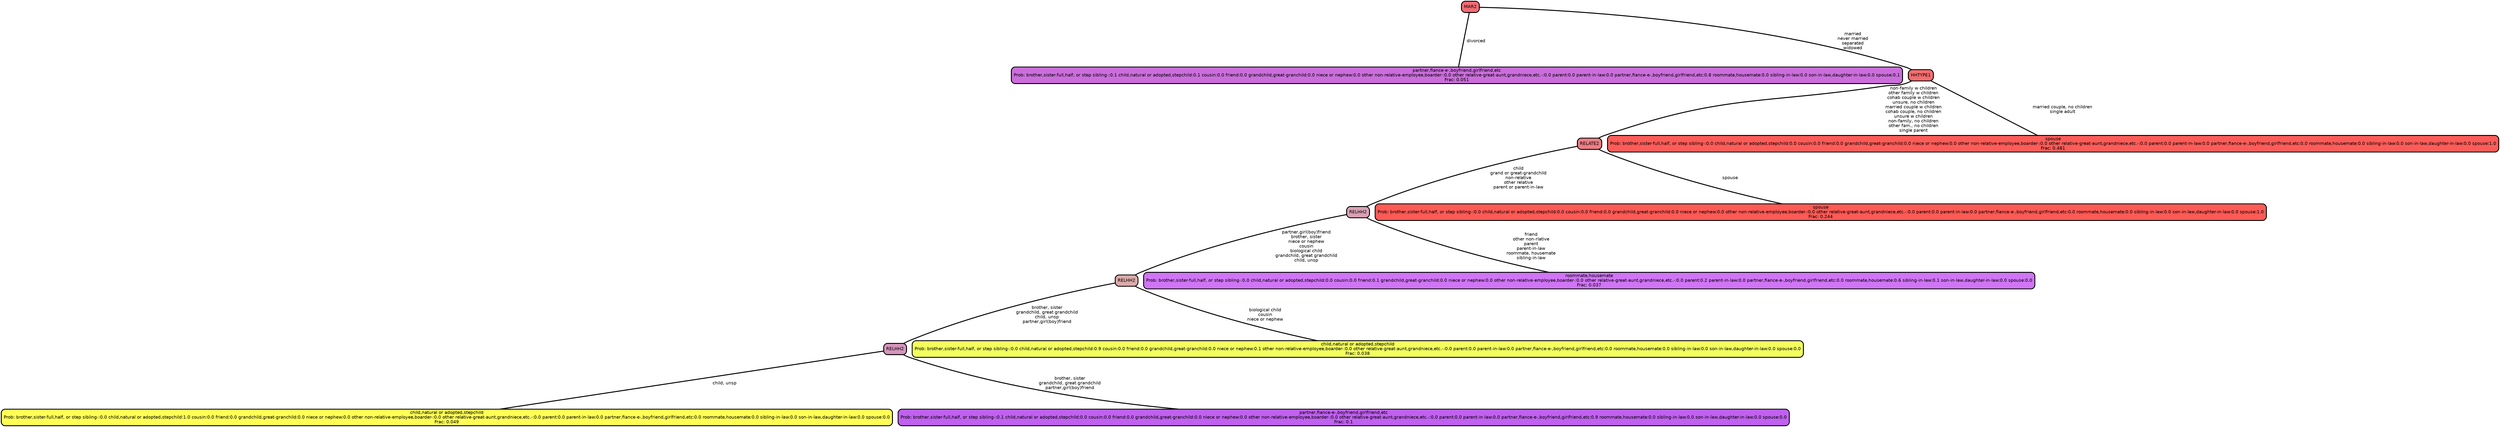 graph Tree {
node [shape=box, style="filled, rounded",color="black",penwidth="3",fontcolor="black",                 fontname=helvetica] ;
graph [ranksep="0 equally", splines=straight,                 bgcolor=transparent, dpi=200] ;
edge [fontname=helvetica, color=black] ;
0 [label="partner,fiance-e-,boyfriend,girlfriend,etc
Prob: brother,sister-full,half, or step sibling-:0.1 child,natural or adopted,stepchild:0.1 cousin:0.0 friend:0.0 grandchild,great-granchild:0.0 niece or nephew:0.0 other non-relative-employee,boarder-:0.0 other relative-great-aunt,grandniece,etc.-:0.0 parent:0.0 parent-in-law:0.0 partner,fiance-e-,boyfriend,girlfriend,etc:0.8 roommate,housemate:0.0 sibling-in-law:0.0 son-in-law,daughter-in-law:0.0 spouse:0.1
Frac: 0.051", fillcolor="#cb6edc"] ;
1 [label="MAR2", fillcolor="#f36c73"] ;
2 [label="child,natural or adopted,stepchild
Prob: brother,sister-full,half, or step sibling-:0.0 child,natural or adopted,stepchild:1.0 cousin:0.0 friend:0.0 grandchild,great-granchild:0.0 niece or nephew:0.0 other non-relative-employee,boarder-:0.0 other relative-great-aunt,grandniece,etc.-:0.0 parent:0.0 parent-in-law:0.0 partner,fiance-e-,boyfriend,girlfriend,etc:0.0 roommate,housemate:0.0 sibling-in-law:0.0 son-in-law,daughter-in-law:0.0 spouse:0.0
Frac: 0.049", fillcolor="#ffff55"] ;
3 [label="RELHH2", fillcolor="#d595bc"] ;
4 [label="partner,fiance-e-,boyfriend,girlfriend,etc
Prob: brother,sister-full,half, or step sibling-:0.1 child,natural or adopted,stepchild:0.0 cousin:0.0 friend:0.0 grandchild,great-granchild:0.0 niece or nephew:0.0 other non-relative-employee,boarder-:0.0 other relative-great-aunt,grandniece,etc.-:0.0 parent:0.0 parent-in-law:0.0 partner,fiance-e-,boyfriend,girlfriend,etc:0.9 roommate,housemate:0.0 sibling-in-law:0.0 son-in-law,daughter-in-law:0.0 spouse:0.0
Frac: 0.1", fillcolor="#c061ef"] ;
5 [label="RELHH2", fillcolor="#dbaaa9"] ;
6 [label="child,natural or adopted,stepchild
Prob: brother,sister-full,half, or step sibling-:0.0 child,natural or adopted,stepchild:0.9 cousin:0.0 friend:0.0 grandchild,great-granchild:0.0 niece or nephew:0.1 other non-relative-employee,boarder-:0.0 other relative-great-aunt,grandniece,etc.-:0.0 parent:0.0 parent-in-law:0.0 partner,fiance-e-,boyfriend,girlfriend,etc:0.0 roommate,housemate:0.0 sibling-in-law:0.0 son-in-law,daughter-in-law:0.0 spouse:0.0
Frac: 0.038", fillcolor="#f2ff5d"] ;
7 [label="RELHH2", fillcolor="#d9a1b5"] ;
8 [label="roommate,housemate
Prob: brother,sister-full,half, or step sibling-:0.0 child,natural or adopted,stepchild:0.0 cousin:0.0 friend:0.1 grandchild,great-granchild:0.0 niece or nephew:0.0 other non-relative-employee,boarder-:0.0 other relative-great-aunt,grandniece,etc.-:0.0 parent:0.2 parent-in-law:0.0 partner,fiance-e-,boyfriend,girlfriend,etc:0.0 roommate,housemate:0.6 sibling-in-law:0.1 son-in-law,daughter-in-law:0.0 spouse:0.0
Frac: 0.037", fillcolor="#d075f5"] ;
9 [label="RELATE2", fillcolor="#ed7c83"] ;
10 [label="spouse
Prob: brother,sister-full,half, or step sibling-:0.0 child,natural or adopted,stepchild:0.0 cousin:0.0 friend:0.0 grandchild,great-granchild:0.0 niece or nephew:0.0 other non-relative-employee,boarder-:0.0 other relative-great-aunt,grandniece,etc.-:0.0 parent:0.0 parent-in-law:0.0 partner,fiance-e-,boyfriend,girlfriend,etc:0.0 roommate,housemate:0.0 sibling-in-law:0.0 son-in-law,daughter-in-law:0.0 spouse:1.0
Frac: 0.244", fillcolor="#ff5a55"] ;
11 [label="HHTYPE1", fillcolor="#f56c6d"] ;
12 [label="spouse
Prob: brother,sister-full,half, or step sibling-:0.0 child,natural or adopted,stepchild:0.0 cousin:0.0 friend:0.0 grandchild,great-granchild:0.0 niece or nephew:0.0 other non-relative-employee,boarder-:0.0 other relative-great-aunt,grandniece,etc.-:0.0 parent:0.0 parent-in-law:0.0 partner,fiance-e-,boyfriend,girlfriend,etc:0.0 roommate,housemate:0.0 sibling-in-law:0.0 son-in-law,daughter-in-law:0.0 spouse:1.0
Frac: 0.481", fillcolor="#fd5c58"] ;
1 -- 0 [label=" divorced",penwidth=3] ;
1 -- 11 [label=" married\n never married\n separated\n widowed",penwidth=3] ;
3 -- 2 [label=" child, unsp",penwidth=3] ;
3 -- 4 [label=" brother, sister\n grandchild, great grandchild\n partner,girl(boy)friend",penwidth=3] ;
5 -- 3 [label=" brother, sister\n grandchild, great grandchild\n child, unsp\n partner,girl(boy)friend",penwidth=3] ;
5 -- 6 [label=" biological child\n cousin\n niece or nephew",penwidth=3] ;
7 -- 5 [label=" partner,girl(boy)friend\n brother, sister\n niece or nephew\n cousin\n biological child\n grandchild, great grandchild\n child, unsp",penwidth=3] ;
7 -- 8 [label=" friend\n other non-rlative\n parent\n parent-in-law\n roommate, housemate\n sibling-in-law",penwidth=3] ;
9 -- 7 [label=" child\n grand or great-grandchild\n non-relative\n other relative\n parent or parent-in-law",penwidth=3] ;
9 -- 10 [label=" spouse",penwidth=3] ;
11 -- 9 [label=" non-family w children\n other family w children\n cohab couple w children\n unsure, no children\n married couple w children\n cohab couple, no children\n unsure w children\n non-family, no children\n other fam., no children\n single parent",penwidth=3] ;
11 -- 12 [label=" married couple, no children\n single adult",penwidth=3] ;
{rank = same;}}